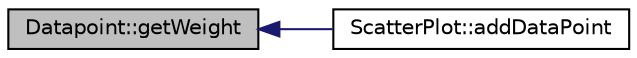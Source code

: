 digraph G
{
  edge [fontname="Helvetica",fontsize="10",labelfontname="Helvetica",labelfontsize="10"];
  node [fontname="Helvetica",fontsize="10",shape=record];
  rankdir=LR;
  Node1 [label="Datapoint::getWeight",height=0.2,width=0.4,color="black", fillcolor="grey75", style="filled" fontcolor="black"];
  Node1 -> Node2 [dir=back,color="midnightblue",fontsize="10",style="solid",fontname="Helvetica"];
  Node2 [label="ScatterPlot::addDataPoint",height=0.2,width=0.4,color="black", fillcolor="white", style="filled",URL="$class_scatter_plot.html#adab6b0e74c16dbc675ac2d68c284f685"];
}
